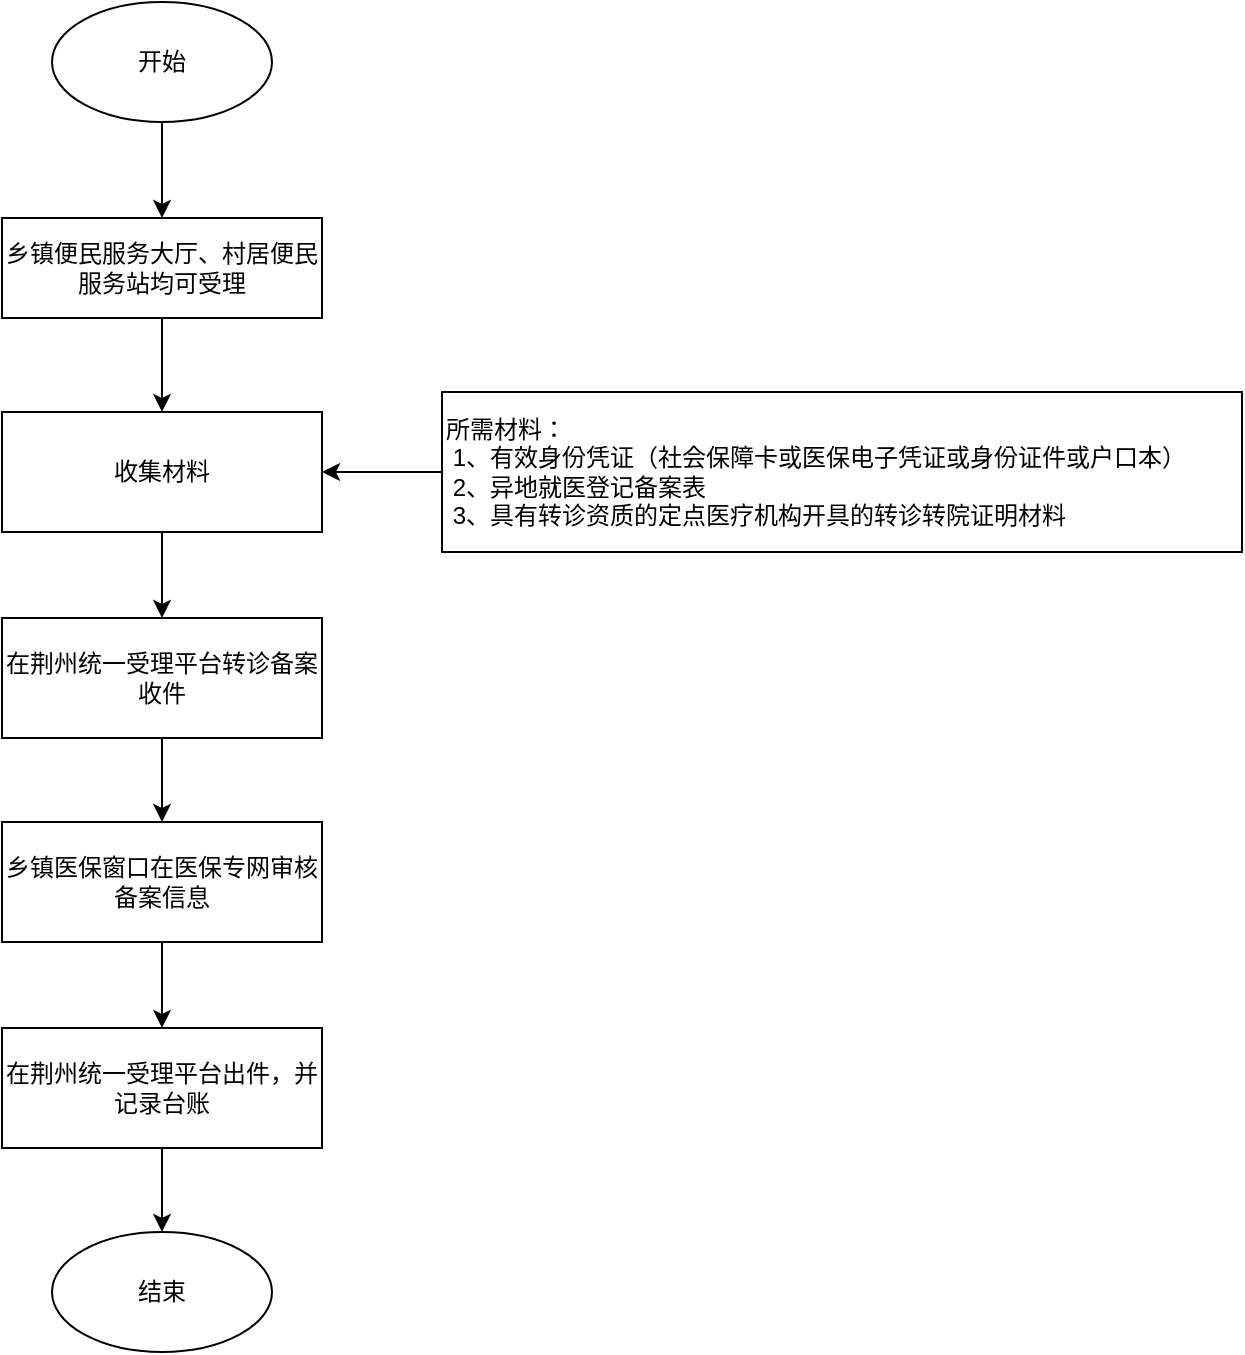 <mxfile version="22.0.8" type="github">
  <diagram name="Page-1" id="74e2e168-ea6b-b213-b513-2b3c1d86103e">
    <mxGraphModel dx="2785" dy="1460" grid="1" gridSize="10" guides="1" tooltips="1" connect="1" arrows="1" fold="1" page="1" pageScale="1" pageWidth="1100" pageHeight="850" background="none" math="0" shadow="0">
      <root>
        <mxCell id="0" />
        <mxCell id="1" parent="0" />
        <mxCell id="frwr4MJD8rZcvQAvkq9S-1" value="" style="group" vertex="1" connectable="0" parent="1">
          <mxGeometry x="310" y="88" width="620" height="675" as="geometry" />
        </mxCell>
        <mxCell id="OW70eodI6QGYOFk5UgHM-4" value="开始" style="ellipse;whiteSpace=wrap;html=1;" parent="frwr4MJD8rZcvQAvkq9S-1" vertex="1">
          <mxGeometry x="25" width="110" height="60" as="geometry" />
        </mxCell>
        <mxCell id="OW70eodI6QGYOFk5UgHM-14" value="结束" style="ellipse;whiteSpace=wrap;html=1;" parent="frwr4MJD8rZcvQAvkq9S-1" vertex="1">
          <mxGeometry x="25" y="615" width="110" height="60" as="geometry" />
        </mxCell>
        <mxCell id="OW70eodI6QGYOFk5UgHM-17" style="edgeStyle=orthogonalEdgeStyle;rounded=0;orthogonalLoop=1;jettySize=auto;html=1;exitX=0.5;exitY=1;exitDx=0;exitDy=0;entryX=0.5;entryY=0;entryDx=0;entryDy=0;" parent="frwr4MJD8rZcvQAvkq9S-1" source="OW70eodI6QGYOFk5UgHM-8" target="OW70eodI6QGYOFk5UgHM-14" edge="1">
          <mxGeometry relative="1" as="geometry" />
        </mxCell>
        <mxCell id="OW70eodI6QGYOFk5UgHM-3" value="乡镇便民服务大厅、村居便民服务站均可受理" style="rounded=0;whiteSpace=wrap;html=1;" parent="frwr4MJD8rZcvQAvkq9S-1" vertex="1">
          <mxGeometry y="108" width="160" height="50" as="geometry" />
        </mxCell>
        <mxCell id="OW70eodI6QGYOFk5UgHM-9" style="edgeStyle=orthogonalEdgeStyle;rounded=0;orthogonalLoop=1;jettySize=auto;html=1;exitX=0.5;exitY=1;exitDx=0;exitDy=0;jumpSize=5;" parent="frwr4MJD8rZcvQAvkq9S-1" source="OW70eodI6QGYOFk5UgHM-4" target="OW70eodI6QGYOFk5UgHM-3" edge="1">
          <mxGeometry relative="1" as="geometry" />
        </mxCell>
        <mxCell id="OW70eodI6QGYOFk5UgHM-6" value="在荆州统一受理平台转诊备案收件" style="rounded=0;whiteSpace=wrap;html=1;" parent="frwr4MJD8rZcvQAvkq9S-1" vertex="1">
          <mxGeometry y="308" width="160" height="60" as="geometry" />
        </mxCell>
        <mxCell id="OW70eodI6QGYOFk5UgHM-12" style="edgeStyle=orthogonalEdgeStyle;rounded=0;orthogonalLoop=1;jettySize=auto;html=1;exitX=0.5;exitY=1;exitDx=0;exitDy=0;entryX=0.5;entryY=0;entryDx=0;entryDy=0;" parent="frwr4MJD8rZcvQAvkq9S-1" source="OW70eodI6QGYOFk5UgHM-6" target="OW70eodI6QGYOFk5UgHM-7" edge="1">
          <mxGeometry relative="1" as="geometry" />
        </mxCell>
        <mxCell id="OW70eodI6QGYOFk5UgHM-8" value="在荆州统一受理平台出件，并记录台账" style="rounded=0;whiteSpace=wrap;html=1;" parent="frwr4MJD8rZcvQAvkq9S-1" vertex="1">
          <mxGeometry y="513" width="160" height="60" as="geometry" />
        </mxCell>
        <mxCell id="fRFyi25Me6PVz4HwU8o--1" style="edgeStyle=orthogonalEdgeStyle;rounded=0;orthogonalLoop=1;jettySize=auto;html=1;exitX=0.5;exitY=1;exitDx=0;exitDy=0;entryX=0.5;entryY=0;entryDx=0;entryDy=0;" parent="frwr4MJD8rZcvQAvkq9S-1" source="OW70eodI6QGYOFk5UgHM-7" target="OW70eodI6QGYOFk5UgHM-8" edge="1">
          <mxGeometry relative="1" as="geometry" />
        </mxCell>
        <mxCell id="OW70eodI6QGYOFk5UgHM-7" value="乡镇医保窗口在医保专网审核备案信息" style="rounded=0;whiteSpace=wrap;html=1;" parent="frwr4MJD8rZcvQAvkq9S-1" vertex="1">
          <mxGeometry y="410" width="160" height="60" as="geometry" />
        </mxCell>
        <mxCell id="lUG8p1Q0JQ3GMxAp1ghk-3" value="&lt;div&gt;所需材料：&lt;/div&gt;&lt;div&gt;&lt;span style=&quot;white-space: pre;&quot;&gt; &lt;/span&gt;1、有效身份凭证（社会保障卡或医保电子凭证或身份证件或户口本）&lt;/div&gt;&lt;span style=&quot;white-space: pre;&quot;&gt; &lt;/span&gt;2、异地就医登记备案表&lt;br&gt;&lt;span style=&quot;white-space: pre;&quot;&gt; &lt;/span&gt;3、具有转诊资质的定点医疗机构开具的转诊转院证明材料" style="rounded=0;whiteSpace=wrap;html=1;align=left;" parent="frwr4MJD8rZcvQAvkq9S-1" vertex="1">
          <mxGeometry x="220" y="195" width="400" height="80" as="geometry" />
        </mxCell>
        <mxCell id="fRFyi25Me6PVz4HwU8o--7" style="edgeStyle=orthogonalEdgeStyle;rounded=0;orthogonalLoop=1;jettySize=auto;html=1;exitX=0.5;exitY=1;exitDx=0;exitDy=0;entryX=0.5;entryY=0;entryDx=0;entryDy=0;" parent="frwr4MJD8rZcvQAvkq9S-1" source="fRFyi25Me6PVz4HwU8o--3" target="OW70eodI6QGYOFk5UgHM-6" edge="1">
          <mxGeometry relative="1" as="geometry">
            <mxPoint x="80" y="285" as="targetPoint" />
          </mxGeometry>
        </mxCell>
        <mxCell id="fRFyi25Me6PVz4HwU8o--3" value="收集材料" style="rounded=0;whiteSpace=wrap;html=1;" parent="frwr4MJD8rZcvQAvkq9S-1" vertex="1">
          <mxGeometry y="205" width="160" height="60" as="geometry" />
        </mxCell>
        <mxCell id="fRFyi25Me6PVz4HwU8o--6" style="edgeStyle=orthogonalEdgeStyle;rounded=0;orthogonalLoop=1;jettySize=auto;html=1;exitX=0.5;exitY=1;exitDx=0;exitDy=0;entryX=0.5;entryY=0;entryDx=0;entryDy=0;" parent="frwr4MJD8rZcvQAvkq9S-1" source="OW70eodI6QGYOFk5UgHM-3" target="fRFyi25Me6PVz4HwU8o--3" edge="1">
          <mxGeometry relative="1" as="geometry" />
        </mxCell>
        <mxCell id="fRFyi25Me6PVz4HwU8o--4" style="edgeStyle=orthogonalEdgeStyle;rounded=0;orthogonalLoop=1;jettySize=auto;html=1;exitX=0;exitY=0.5;exitDx=0;exitDy=0;entryX=1;entryY=0.5;entryDx=0;entryDy=0;" parent="frwr4MJD8rZcvQAvkq9S-1" source="lUG8p1Q0JQ3GMxAp1ghk-3" target="fRFyi25Me6PVz4HwU8o--3" edge="1">
          <mxGeometry relative="1" as="geometry" />
        </mxCell>
      </root>
    </mxGraphModel>
  </diagram>
</mxfile>
